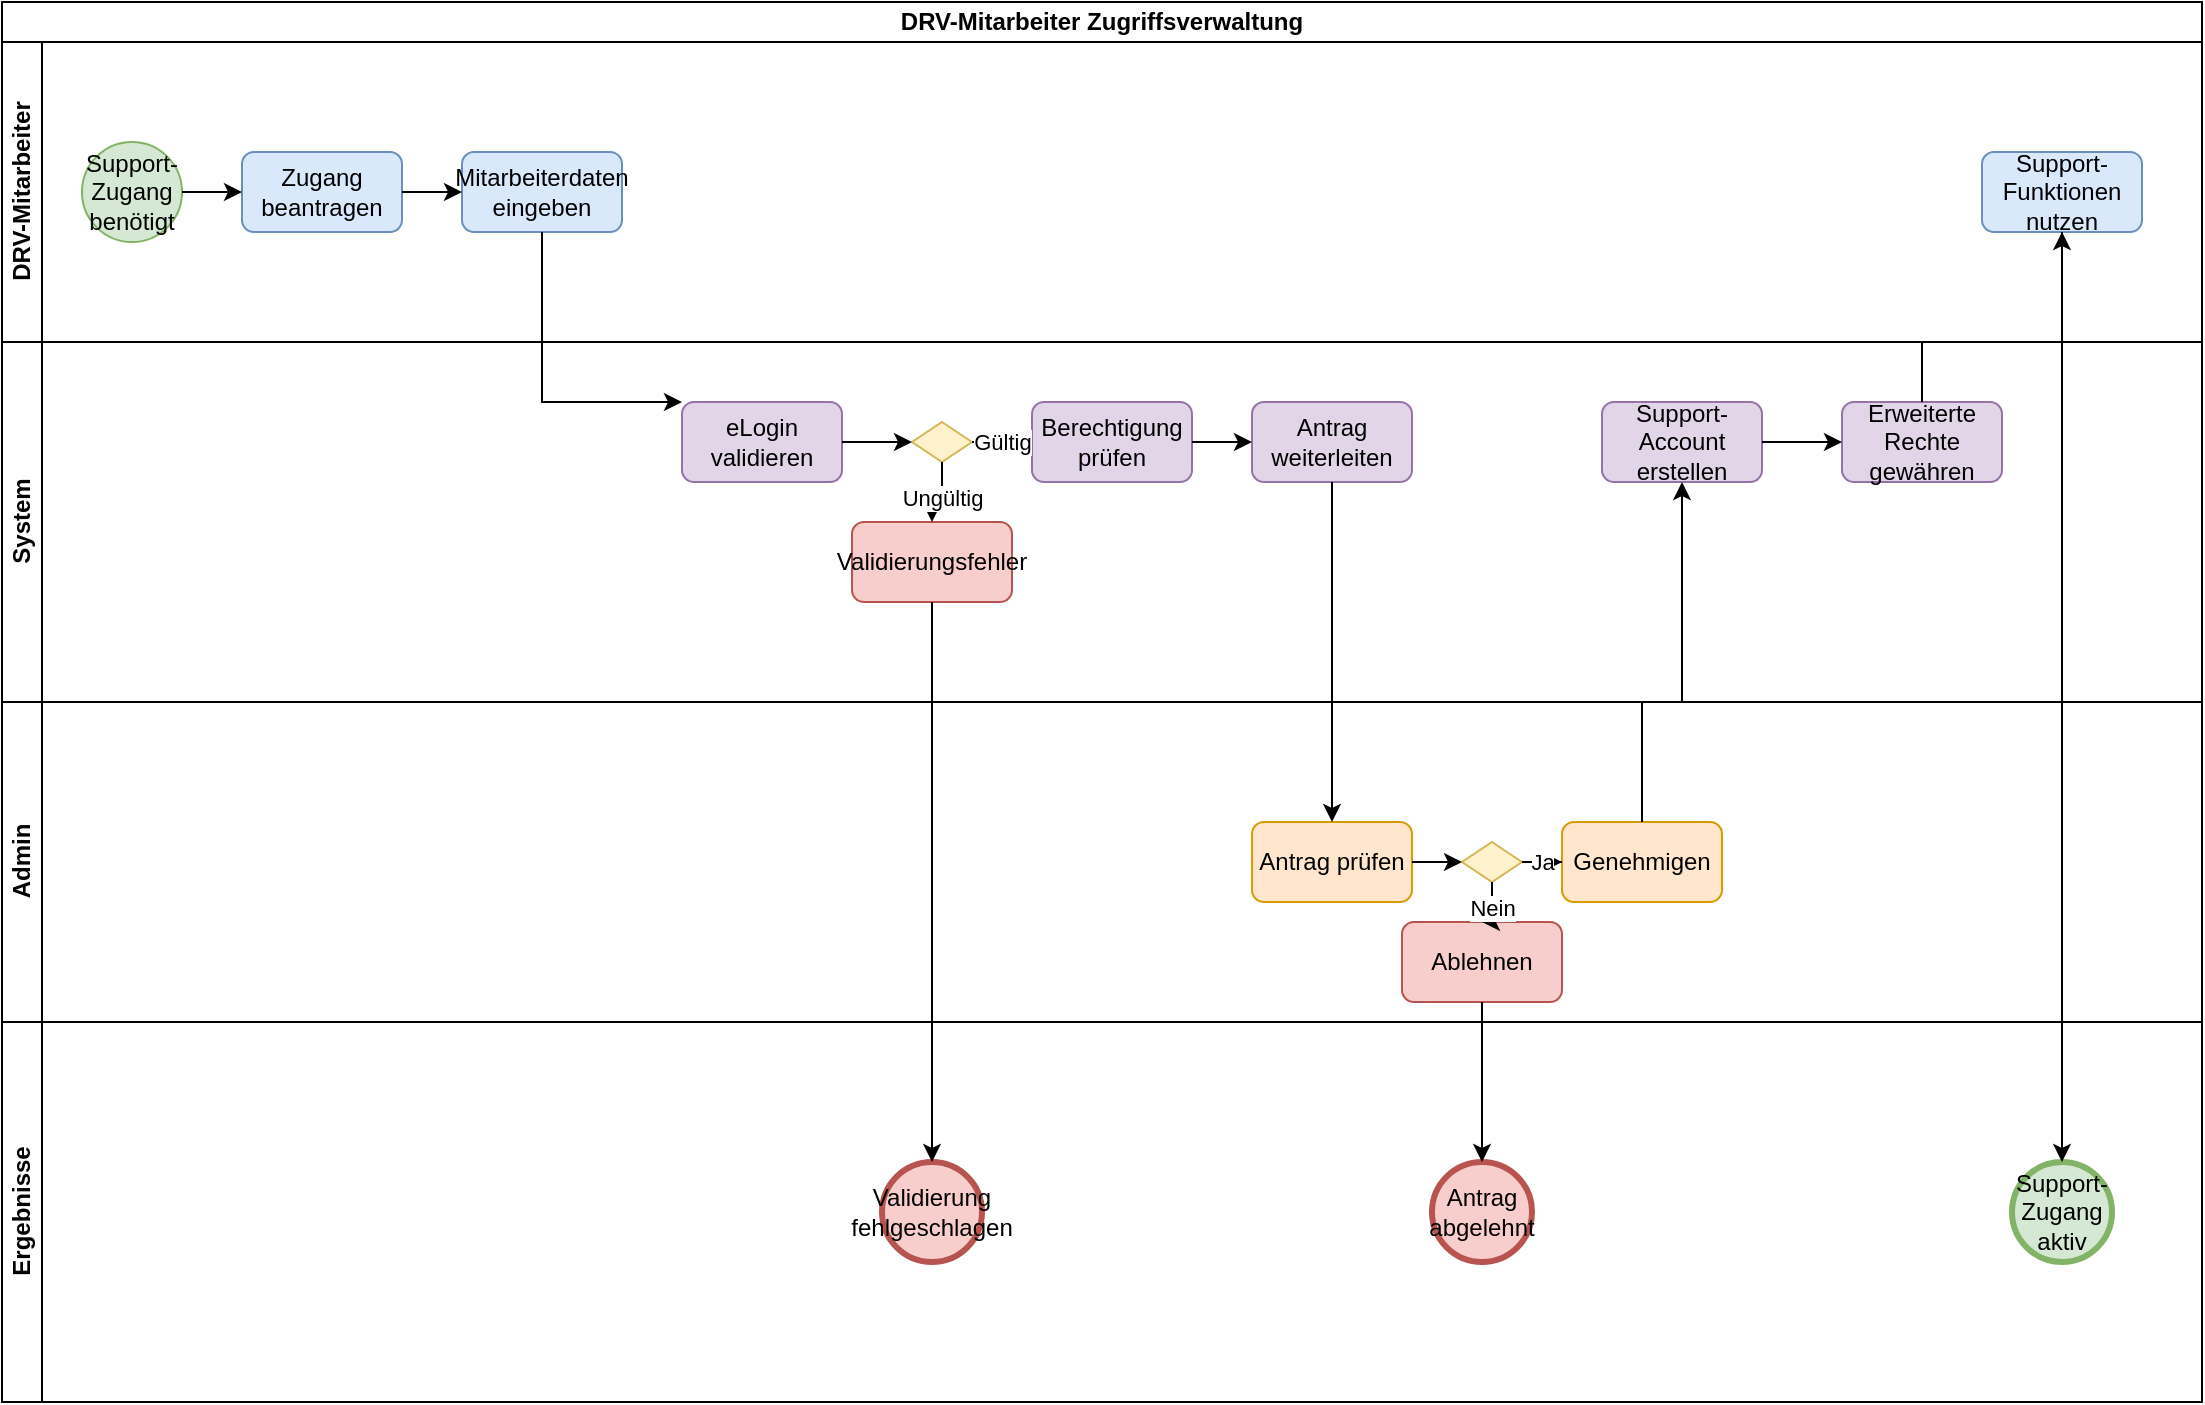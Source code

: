 <mxfile version="28.2.5" type="device">
  <diagram name="UC-03 DRV Mitarbeiter Zugriffsverwaltung" id="bpmn-uc03">
    <mxGraphModel dx="1426" dy="743" grid="1" gridSize="10" guides="1" tooltips="1" connect="1" arrows="1" fold="1" page="1" pageScale="1" pageWidth="1169" pageHeight="827" math="0" shadow="0">
      <root>
        <mxCell id="0" />
        <mxCell id="1" parent="0" />
        
        <mxCell id="pool1" value="DRV-Mitarbeiter Zugriffsverwaltung" style="swimlane;html=1;childLayout=stackLayout;resizeParent=1;resizeParentMax=0;horizontal=1;startSize=20;horizontalStack=0;whiteSpace=wrap;" vertex="1" parent="1">
          <mxGeometry x="30" y="40" width="1100" height="700" as="geometry" />
        </mxCell>
        
        <mxCell id="lane1" value="DRV-Mitarbeiter" style="swimlane;html=1;startSize=20;horizontal=0;" vertex="1" parent="pool1">
          <mxGeometry y="20" width="1100" height="150" as="geometry" />
        </mxCell>
        
        <mxCell id="start1" value="Support-Zugang benötigt" style="ellipse;whiteSpace=wrap;html=1;aspect=fixed;fillColor=#d5e8d4;strokeColor=#82b366;" vertex="1" parent="lane1">
          <mxGeometry x="40" y="50" width="50" height="50" as="geometry" />
        </mxCell>
        
        <mxCell id="task1" value="Zugang beantragen" style="rounded=1;whiteSpace=wrap;html=1;fillColor=#dae8fc;strokeColor=#6c8ebf;" vertex="1" parent="lane1">
          <mxGeometry x="120" y="55" width="80" height="40" as="geometry" />
        </mxCell>
        
        <mxCell id="task2" value="Mitarbeiterdaten eingeben" style="rounded=1;whiteSpace=wrap;html=1;fillColor=#dae8fc;strokeColor=#6c8ebf;" vertex="1" parent="lane1">
          <mxGeometry x="230" y="55" width="80" height="40" as="geometry" />
        </mxCell>
        
        <mxCell id="task3" value="Support-Funktionen nutzen" style="rounded=1;whiteSpace=wrap;html=1;fillColor=#dae8fc;strokeColor=#6c8ebf;" vertex="1" parent="lane1">
          <mxGeometry x="990" y="55" width="80" height="40" as="geometry" />
        </mxCell>
        
        <mxCell id="lane2" value="System" style="swimlane;html=1;startSize=20;horizontal=0;" vertex="1" parent="pool1">
          <mxGeometry y="170" width="1100" height="180" as="geometry" />
        </mxCell>
        
        <mxCell id="task4" value="eLogin validieren" style="rounded=1;whiteSpace=wrap;html=1;fillColor=#e1d5e7;strokeColor=#9673a6;" vertex="1" parent="lane2">
          <mxGeometry x="340" y="30" width="80" height="40" as="geometry" />
        </mxCell>
        
        <mxCell id="gateway1" value="" style="rhombus;whiteSpace=wrap;html=1;fillColor=#fff2cc;strokeColor=#d6b656;" vertex="1" parent="lane2">
          <mxGeometry x="455" y="40" width="30" height="20" as="geometry" />
        </mxCell>
        
        <mxCell id="task5" value="Berechtigung prüfen" style="rounded=1;whiteSpace=wrap;html=1;fillColor=#e1d5e7;strokeColor=#9673a6;" vertex="1" parent="lane2">
          <mxGeometry x="515" y="30" width="80" height="40" as="geometry" />
        </mxCell>
        
        <mxCell id="task6" value="Support-Account erstellen" style="rounded=1;whiteSpace=wrap;html=1;fillColor=#e1d5e7;strokeColor=#9673a6;" vertex="1" parent="lane2">
          <mxGeometry x="800" y="30" width="80" height="40" as="geometry" />
        </mxCell>
        
        <mxCell id="task7" value="Erweiterte Rechte gewähren" style="rounded=1;whiteSpace=wrap;html=1;fillColor=#e1d5e7;strokeColor=#9673a6;" vertex="1" parent="lane2">
          <mxGeometry x="920" y="30" width="80" height="40" as="geometry" />
        </mxCell>
        
        <mxCell id="task8" value="Validierungsfehler" style="rounded=1;whiteSpace=wrap;html=1;fillColor=#f8cecc;strokeColor=#b85450;" vertex="1" parent="lane2">
          <mxGeometry x="425" y="90" width="80" height="40" as="geometry" />
        </mxCell>
        
        <mxCell id="task9" value="Antrag weiterleiten" style="rounded=1;whiteSpace=wrap;html=1;fillColor=#e1d5e7;strokeColor=#9673a6;" vertex="1" parent="lane2">
          <mxGeometry x="625" y="30" width="80" height="40" as="geometry" />
        </mxCell>
        
        <mxCell id="lane3" value="Admin" style="swimlane;html=1;startSize=20;horizontal=0;" vertex="1" parent="pool1">
          <mxGeometry y="350" width="1100" height="160" as="geometry" />
        </mxCell>
        
        <mxCell id="task10" value="Antrag prüfen" style="rounded=1;whiteSpace=wrap;html=1;fillColor=#ffe6cc;strokeColor=#d79b00;" vertex="1" parent="lane3">
          <mxGeometry x="625" y="60" width="80" height="40" as="geometry" />
        </mxCell>
        
        <mxCell id="gateway2" value="" style="rhombus;whiteSpace=wrap;html=1;fillColor=#fff2cc;strokeColor=#d6b656;" vertex="1" parent="lane3">
          <mxGeometry x="730" y="70" width="30" height="20" as="geometry" />
        </mxCell>
        
        <mxCell id="task11" value="Genehmigen" style="rounded=1;whiteSpace=wrap;html=1;fillColor=#ffe6cc;strokeColor=#d79b00;" vertex="1" parent="lane3">
          <mxGeometry x="780" y="60" width="80" height="40" as="geometry" />
        </mxCell>
        
        <mxCell id="task12" value="Ablehnen" style="rounded=1;whiteSpace=wrap;html=1;fillColor=#f8cecc;strokeColor=#b85450;" vertex="1" parent="lane3">
          <mxGeometry x="700" y="110" width="80" height="40" as="geometry" />
        </mxCell>
        
        <mxCell id="lane4" value="Ergebnisse" style="swimlane;html=1;startSize=20;horizontal=0;" vertex="1" parent="pool1">
          <mxGeometry y="510" width="1100" height="190" as="geometry" />
        </mxCell>
        
        <mxCell id="end1" value="Support-Zugang aktiv" style="ellipse;whiteSpace=wrap;html=1;aspect=fixed;fillColor=#d5e8d4;strokeColor=#82b366;strokeWidth=3;" vertex="1" parent="lane4">
          <mxGeometry x="1005" y="70" width="50" height="50" as="geometry" />
        </mxCell>
        
        <mxCell id="end2" value="Validierung fehlgeschlagen" style="ellipse;whiteSpace=wrap;html=1;aspect=fixed;fillColor=#f8cecc;strokeColor=#b85450;strokeWidth=3;" vertex="1" parent="lane4">
          <mxGeometry x="440" y="70" width="50" height="50" as="geometry" />
        </mxCell>
        
        <mxCell id="end3" value="Antrag abgelehnt" style="ellipse;whiteSpace=wrap;html=1;aspect=fixed;fillColor=#f8cecc;strokeColor=#b85450;strokeWidth=3;" vertex="1" parent="lane4">
          <mxGeometry x="715" y="70" width="50" height="50" as="geometry" />
        </mxCell>
        
        <mxCell id="flow1" value="" style="edgeStyle=orthogonalEdgeStyle;rounded=0;orthogonalLoop=1;jettySize=auto;html=1;" edge="1" parent="pool1" source="start1" target="task1">
          <mxGeometry relative="1" as="geometry" />
        </mxCell>
        
        <mxCell id="flow2" value="" style="edgeStyle=orthogonalEdgeStyle;rounded=0;orthogonalLoop=1;jettySize=auto;html=1;" edge="1" parent="pool1" source="task1" target="task2">
          <mxGeometry relative="1" as="geometry" />
        </mxCell>
        
        <mxCell id="flow3" value="" style="edgeStyle=orthogonalEdgeStyle;rounded=0;orthogonalLoop=1;jettySize=auto;html=1;" edge="1" parent="pool1" source="task2" target="task4">
          <mxGeometry relative="1" as="geometry">
            <Array as="points">
              <mxPoint x="270" y="200" />
              <mxPoint x="380" y="200" />
            </Array>
          </mxGeometry>
        </mxCell>
        
        <mxCell id="flow4" value="" style="edgeStyle=orthogonalEdgeStyle;rounded=0;orthogonalLoop=1;jettySize=auto;html=1;" edge="1" parent="pool1" source="task4" target="gateway1">
          <mxGeometry relative="1" as="geometry" />
        </mxCell>
        
        <mxCell id="flow5" value="Ungültig" style="edgeStyle=orthogonalEdgeStyle;rounded=0;orthogonalLoop=1;jettySize=auto;html=1;" edge="1" parent="pool1" source="gateway1" target="task8">
          <mxGeometry relative="1" as="geometry" />
        </mxCell>
        
        <mxCell id="flow6" value="Gültig" style="edgeStyle=orthogonalEdgeStyle;rounded=0;orthogonalLoop=1;jettySize=auto;html=1;" edge="1" parent="pool1" source="gateway1" target="task5">
          <mxGeometry relative="1" as="geometry" />
        </mxCell>
        
        <mxCell id="flow7" value="" style="edgeStyle=orthogonalEdgeStyle;rounded=0;orthogonalLoop=1;jettySize=auto;html=1;" edge="1" parent="pool1" source="task5" target="task9">
          <mxGeometry relative="1" as="geometry" />
        </mxCell>
        
        <mxCell id="flow8" value="" style="edgeStyle=orthogonalEdgeStyle;rounded=0;orthogonalLoop=1;jettySize=auto;html=1;" edge="1" parent="pool1" source="task9" target="task10">
          <mxGeometry relative="1" as="geometry">
            <Array as="points">
              <mxPoint x="665" y="350" />
              <mxPoint x="665" y="410" />
            </Array>
          </mxGeometry>
        </mxCell>
        
        <mxCell id="flow9" value="" style="edgeStyle=orthogonalEdgeStyle;rounded=0;orthogonalLoop=1;jettySize=auto;html=1;" edge="1" parent="pool1" source="task10" target="gateway2">
          <mxGeometry relative="1" as="geometry" />
        </mxCell>
        
        <mxCell id="flow10" value="Ja" style="edgeStyle=orthogonalEdgeStyle;rounded=0;orthogonalLoop=1;jettySize=auto;html=1;" edge="1" parent="pool1" source="gateway2" target="task11">
          <mxGeometry relative="1" as="geometry" />
        </mxCell>
        
        <mxCell id="flow11" value="Nein" style="edgeStyle=orthogonalEdgeStyle;rounded=0;orthogonalLoop=1;jettySize=auto;html=1;" edge="1" parent="pool1" source="gateway2" target="task12">
          <mxGeometry relative="1" as="geometry" />
        </mxCell>
        
        <mxCell id="flow12" value="" style="edgeStyle=orthogonalEdgeStyle;rounded=0;orthogonalLoop=1;jettySize=auto;html=1;" edge="1" parent="pool1" source="task11" target="task6">
          <mxGeometry relative="1" as="geometry">
            <Array as="points">
              <mxPoint x="820" y="350" />
              <mxPoint x="840" y="350" />
              <mxPoint x="840" y="200" />
            </Array>
          </mxGeometry>
        </mxCell>
        
        <mxCell id="flow13" value="" style="edgeStyle=orthogonalEdgeStyle;rounded=0;orthogonalLoop=1;jettySize=auto;html=1;" edge="1" parent="pool1" source="task6" target="task7">
          <mxGeometry relative="1" as="geometry" />
        </mxCell>
        
        <mxCell id="flow14" value="" style="edgeStyle=orthogonalEdgeStyle;rounded=0;orthogonalLoop=1;jettySize=auto;html=1;" edge="1" parent="pool1" source="task7" target="task3">
          <mxGeometry relative="1" as="geometry">
            <Array as="points">
              <mxPoint x="960" y="170" />
              <mxPoint x="1030" y="170" />
              <mxPoint x="1030" y="95" />
            </Array>
          </mxGeometry>
        </mxCell>
        
        <mxCell id="flow15" value="" style="edgeStyle=orthogonalEdgeStyle;rounded=0;orthogonalLoop=1;jettySize=auto;html=1;" edge="1" parent="pool1" source="task3" target="end1">
          <mxGeometry relative="1" as="geometry">
            <Array as="points">
              <mxPoint x="1030" y="580" />
            </Array>
          </mxGeometry>
        </mxCell>
        
        <mxCell id="flow16" value="" style="edgeStyle=orthogonalEdgeStyle;rounded=0;orthogonalLoop=1;jettySize=auto;html=1;" edge="1" parent="pool1" source="task8" target="end2">
          <mxGeometry relative="1" as="geometry">
            <Array as="points">
              <mxPoint x="465" y="580" />
            </Array>
          </mxGeometry>
        </mxCell>
        
        <mxCell id="flow17" value="" style="edgeStyle=orthogonalEdgeStyle;rounded=0;orthogonalLoop=1;jettySize=auto;html=1;" edge="1" parent="pool1" source="task12" target="end3">
          <mxGeometry relative="1" as="geometry">
            <Array as="points">
              <mxPoint x="740" y="580" />
            </Array>
          </mxGeometry>
        </mxCell>
        
      </root>
    </mxGraphModel>
  </diagram>
</mxfile>
